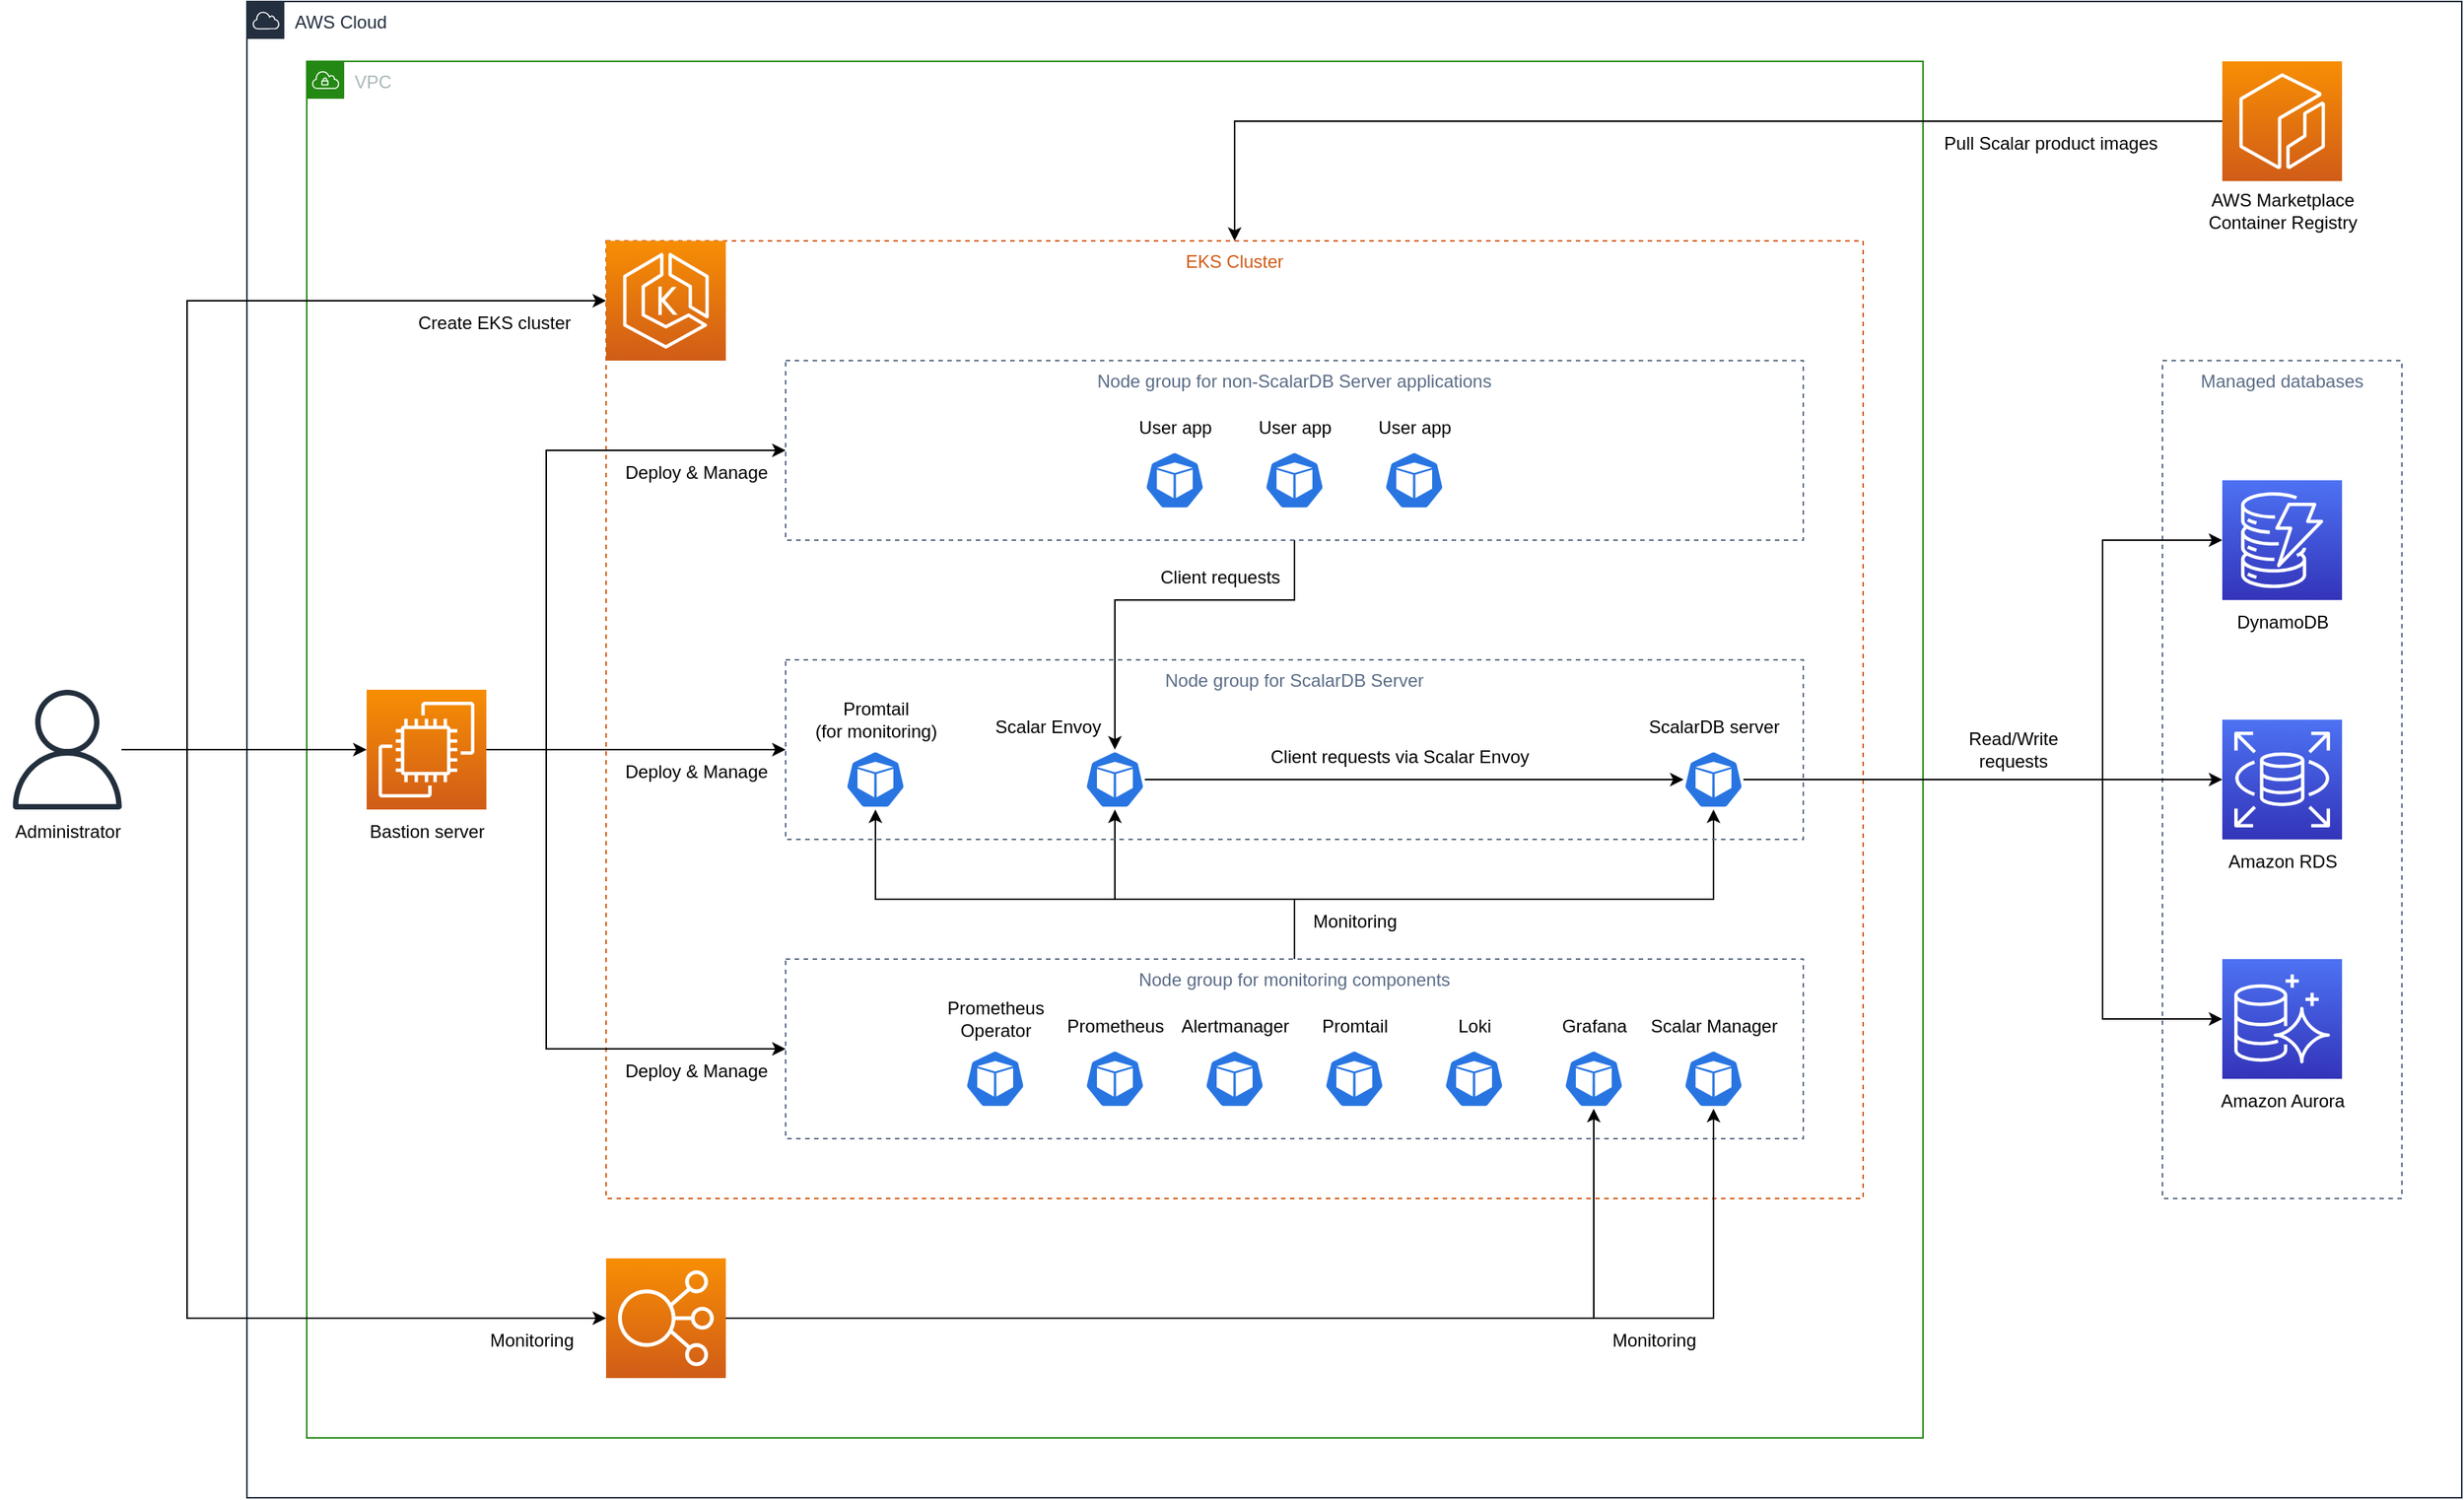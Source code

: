 <mxfile version="21.5.0" type="google">
  <diagram id="od8Rnb8N7IRgNO0WA-l_" name="ページ1">
    <mxGraphModel grid="1" page="1" gridSize="10" guides="1" tooltips="1" connect="1" arrows="1" fold="1" pageScale="1" pageWidth="827" pageHeight="1169" math="0" shadow="0">
      <root>
        <mxCell id="0" />
        <mxCell id="1" parent="0" />
        <mxCell id="XumjTPw2hBYQ-sRrh7FU-17" value="EKS Cluster" style="fillColor=none;strokeColor=#D05C17;dashed=1;verticalAlign=top;fontStyle=0;fontColor=#D05C17;" vertex="1" parent="1">
          <mxGeometry x="-440" y="240" width="840" height="640" as="geometry" />
        </mxCell>
        <mxCell id="tqQFtVf9cBMd6XpxgD0x-8" style="edgeStyle=orthogonalEdgeStyle;rounded=0;orthogonalLoop=1;jettySize=auto;html=1;entryX=0.5;entryY=0;entryDx=0;entryDy=0;entryPerimeter=0;" edge="1" parent="1" source="tqQFtVf9cBMd6XpxgD0x-2" target="wCM3qjM0v2rsUfWR87Rg-16">
          <mxGeometry relative="1" as="geometry">
            <Array as="points">
              <mxPoint x="20" y="480" />
              <mxPoint x="-100" y="480" />
            </Array>
            <mxPoint x="-100" y="587.159" as="targetPoint" />
          </mxGeometry>
        </mxCell>
        <mxCell id="tqQFtVf9cBMd6XpxgD0x-2" value="Node group for non-ScalarDB Server applications" style="fillColor=none;strokeColor=#5A6C86;dashed=1;verticalAlign=top;fontStyle=0;fontColor=#5A6C86;fontFamily=Helvetica;fontSize=12;" vertex="1" parent="1">
          <mxGeometry x="-320" y="320" width="680" height="120" as="geometry" />
        </mxCell>
        <mxCell id="XumjTPw2hBYQ-sRrh7FU-14" value="AWS Cloud" style="points=[[0,0],[0.25,0],[0.5,0],[0.75,0],[1,0],[1,0.25],[1,0.5],[1,0.75],[1,1],[0.75,1],[0.5,1],[0.25,1],[0,1],[0,0.75],[0,0.5],[0,0.25]];outlineConnect=0;gradientColor=none;html=1;whiteSpace=wrap;fontSize=12;fontStyle=0;container=0;pointerEvents=0;collapsible=0;recursiveResize=0;shape=mxgraph.aws4.group;grIcon=mxgraph.aws4.group_aws_cloud;strokeColor=#232F3E;fillColor=none;verticalAlign=top;align=left;spacingLeft=30;fontColor=#232F3E;dashed=0;movable=1;resizable=1;rotatable=1;deletable=1;editable=1;locked=0;connectable=1;" vertex="1" parent="1">
          <mxGeometry x="-680" y="80" width="1480" height="1000" as="geometry" />
        </mxCell>
        <mxCell id="XumjTPw2hBYQ-sRrh7FU-15" value="VPC" style="points=[[0,0],[0.25,0],[0.5,0],[0.75,0],[1,0],[1,0.25],[1,0.5],[1,0.75],[1,1],[0.75,1],[0.5,1],[0.25,1],[0,1],[0,0.75],[0,0.5],[0,0.25]];outlineConnect=0;gradientColor=none;html=1;whiteSpace=wrap;fontSize=12;fontStyle=0;container=0;pointerEvents=0;collapsible=0;recursiveResize=0;shape=mxgraph.aws4.group;grIcon=mxgraph.aws4.group_vpc;strokeColor=#248814;fillColor=none;verticalAlign=top;align=left;spacingLeft=30;fontColor=#AAB7B8;dashed=0;" vertex="1" parent="1">
          <mxGeometry x="-640" y="120" width="1080" height="920" as="geometry" />
        </mxCell>
        <mxCell id="XumjTPw2hBYQ-sRrh7FU-35" style="edgeStyle=orthogonalEdgeStyle;rounded=0;orthogonalLoop=1;jettySize=auto;html=1;entryX=0;entryY=0.5;entryDx=0;entryDy=0;entryPerimeter=0;fontFamily=Helvetica;fontSize=12;fontColor=#D05C17;" edge="1" parent="1" source="XumjTPw2hBYQ-sRrh7FU-34" target="XumjTPw2hBYQ-sRrh7FU-30">
          <mxGeometry relative="1" as="geometry" />
        </mxCell>
        <mxCell id="eG7ZQN_vo8qLT-gt9y6S-61" style="edgeStyle=orthogonalEdgeStyle;rounded=0;orthogonalLoop=1;jettySize=auto;html=1;entryX=0;entryY=0.5;entryDx=0;entryDy=0;entryPerimeter=0;" edge="1" parent="1" source="XumjTPw2hBYQ-sRrh7FU-34" target="XumjTPw2hBYQ-sRrh7FU-16">
          <mxGeometry relative="1" as="geometry">
            <Array as="points">
              <mxPoint x="-720" y="580" />
              <mxPoint x="-720" y="280" />
            </Array>
          </mxGeometry>
        </mxCell>
        <mxCell id="XumjTPw2hBYQ-sRrh7FU-36" value="Managed databases" style="fillColor=none;strokeColor=#5A6C86;dashed=1;verticalAlign=top;fontStyle=0;fontColor=#5A6C86;fontFamily=Helvetica;fontSize=12;" vertex="1" parent="1">
          <mxGeometry x="600" y="320" width="160" height="560" as="geometry" />
        </mxCell>
        <mxCell id="XumjTPw2hBYQ-sRrh7FU-37" value="" style="sketch=0;points=[[0,0,0],[0.25,0,0],[0.5,0,0],[0.75,0,0],[1,0,0],[0,1,0],[0.25,1,0],[0.5,1,0],[0.75,1,0],[1,1,0],[0,0.25,0],[0,0.5,0],[0,0.75,0],[1,0.25,0],[1,0.5,0],[1,0.75,0]];outlineConnect=0;fontColor=#232F3E;gradientColor=#4D72F3;gradientDirection=north;fillColor=#3334B9;strokeColor=#ffffff;dashed=0;verticalLabelPosition=bottom;verticalAlign=top;align=center;html=1;fontSize=12;fontStyle=0;aspect=fixed;shape=mxgraph.aws4.resourceIcon;resIcon=mxgraph.aws4.dynamodb;fontFamily=Helvetica;" vertex="1" parent="1">
          <mxGeometry x="640" y="400" width="80" height="80" as="geometry" />
        </mxCell>
        <mxCell id="XumjTPw2hBYQ-sRrh7FU-38" value="" style="sketch=0;points=[[0,0,0],[0.25,0,0],[0.5,0,0],[0.75,0,0],[1,0,0],[0,1,0],[0.25,1,0],[0.5,1,0],[0.75,1,0],[1,1,0],[0,0.25,0],[0,0.5,0],[0,0.75,0],[1,0.25,0],[1,0.5,0],[1,0.75,0]];outlineConnect=0;fontColor=#232F3E;gradientColor=#4D72F3;gradientDirection=north;fillColor=#3334B9;strokeColor=#ffffff;dashed=0;verticalLabelPosition=bottom;verticalAlign=top;align=center;html=1;fontSize=12;fontStyle=0;aspect=fixed;shape=mxgraph.aws4.resourceIcon;resIcon=mxgraph.aws4.rds;fontFamily=Helvetica;" vertex="1" parent="1">
          <mxGeometry x="640" y="560" width="80" height="80" as="geometry" />
        </mxCell>
        <mxCell id="XumjTPw2hBYQ-sRrh7FU-39" value="" style="sketch=0;points=[[0,0,0],[0.25,0,0],[0.5,0,0],[0.75,0,0],[1,0,0],[0,1,0],[0.25,1,0],[0.5,1,0],[0.75,1,0],[1,1,0],[0,0.25,0],[0,0.5,0],[0,0.75,0],[1,0.25,0],[1,0.5,0],[1,0.75,0]];outlineConnect=0;fontColor=#232F3E;gradientColor=#4D72F3;gradientDirection=north;fillColor=#3334B9;strokeColor=#ffffff;dashed=0;verticalLabelPosition=bottom;verticalAlign=top;align=center;html=1;fontSize=12;fontStyle=0;aspect=fixed;shape=mxgraph.aws4.resourceIcon;resIcon=mxgraph.aws4.aurora;fontFamily=Helvetica;" vertex="1" parent="1">
          <mxGeometry x="640" y="720" width="80" height="80" as="geometry" />
        </mxCell>
        <mxCell id="eG7ZQN_vo8qLT-gt9y6S-23" style="edgeStyle=orthogonalEdgeStyle;rounded=0;orthogonalLoop=1;jettySize=auto;html=1;entryX=0;entryY=0.5;entryDx=0;entryDy=0;entryPerimeter=0;" edge="1" parent="1" source="wCM3qjM0v2rsUfWR87Rg-18" target="XumjTPw2hBYQ-sRrh7FU-37">
          <mxGeometry relative="1" as="geometry">
            <Array as="points">
              <mxPoint x="560" y="600" />
              <mxPoint x="560" y="440" />
            </Array>
            <mxPoint x="320" y="600.056" as="sourcePoint" />
          </mxGeometry>
        </mxCell>
        <mxCell id="eG7ZQN_vo8qLT-gt9y6S-40" style="edgeStyle=orthogonalEdgeStyle;rounded=0;orthogonalLoop=1;jettySize=auto;html=1;" edge="1" parent="1" source="wCM3qjM0v2rsUfWR87Rg-18" target="XumjTPw2hBYQ-sRrh7FU-39">
          <mxGeometry relative="1" as="geometry">
            <Array as="points">
              <mxPoint x="560" y="600" />
              <mxPoint x="560" y="760" />
            </Array>
            <mxPoint x="320" y="600.056" as="sourcePoint" />
          </mxGeometry>
        </mxCell>
        <mxCell id="eG7ZQN_vo8qLT-gt9y6S-41" style="edgeStyle=orthogonalEdgeStyle;rounded=0;orthogonalLoop=1;jettySize=auto;html=1;" edge="1" parent="1" source="wCM3qjM0v2rsUfWR87Rg-18" target="XumjTPw2hBYQ-sRrh7FU-38">
          <mxGeometry relative="1" as="geometry">
            <Array as="points" />
            <mxPoint x="320" y="600.056" as="sourcePoint" />
          </mxGeometry>
        </mxCell>
        <mxCell id="XumjTPw2hBYQ-sRrh7FU-16" value="" style="sketch=0;points=[[0,0,0],[0.25,0,0],[0.5,0,0],[0.75,0,0],[1,0,0],[0,1,0],[0.25,1,0],[0.5,1,0],[0.75,1,0],[1,1,0],[0,0.25,0],[0,0.5,0],[0,0.75,0],[1,0.25,0],[1,0.5,0],[1,0.75,0]];outlineConnect=0;fontColor=#232F3E;gradientColor=#F78E04;gradientDirection=north;fillColor=#D05C17;strokeColor=#ffffff;dashed=0;verticalLabelPosition=bottom;verticalAlign=top;align=center;html=1;fontSize=12;fontStyle=0;aspect=fixed;shape=mxgraph.aws4.resourceIcon;resIcon=mxgraph.aws4.eks;" vertex="1" parent="1">
          <mxGeometry x="-440" y="240" width="80" height="80" as="geometry" />
        </mxCell>
        <mxCell id="eG7ZQN_vo8qLT-gt9y6S-33" style="edgeStyle=orthogonalEdgeStyle;rounded=0;orthogonalLoop=1;jettySize=auto;html=1;entryX=0.5;entryY=1;entryDx=0;entryDy=0;entryPerimeter=0;" edge="1" parent="1" source="XumjTPw2hBYQ-sRrh7FU-18" target="wCM3qjM0v2rsUfWR87Rg-16">
          <mxGeometry relative="1" as="geometry">
            <Array as="points">
              <mxPoint x="20" y="680" />
              <mxPoint x="-100" y="680" />
            </Array>
            <mxPoint x="-100" y="612.841" as="targetPoint" />
          </mxGeometry>
        </mxCell>
        <mxCell id="eG7ZQN_vo8qLT-gt9y6S-34" style="edgeStyle=orthogonalEdgeStyle;rounded=0;orthogonalLoop=1;jettySize=auto;html=1;entryX=0.5;entryY=1;entryDx=0;entryDy=0;entryPerimeter=0;" edge="1" parent="1" source="XumjTPw2hBYQ-sRrh7FU-18" target="wCM3qjM0v2rsUfWR87Rg-18">
          <mxGeometry relative="1" as="geometry">
            <Array as="points">
              <mxPoint x="20" y="680" />
              <mxPoint x="300" y="680" />
            </Array>
            <mxPoint x="300" y="612.841" as="targetPoint" />
          </mxGeometry>
        </mxCell>
        <mxCell id="eG7ZQN_vo8qLT-gt9y6S-68" style="edgeStyle=orthogonalEdgeStyle;rounded=0;orthogonalLoop=1;jettySize=auto;html=1;entryX=0.5;entryY=1;entryDx=0;entryDy=0;entryPerimeter=0;" edge="1" parent="1" source="XumjTPw2hBYQ-sRrh7FU-18" target="wCM3qjM0v2rsUfWR87Rg-14">
          <mxGeometry relative="1" as="geometry">
            <Array as="points">
              <mxPoint x="20" y="680" />
              <mxPoint x="-260" y="680" />
            </Array>
            <mxPoint x="-260" y="612.841" as="targetPoint" />
          </mxGeometry>
        </mxCell>
        <mxCell id="XumjTPw2hBYQ-sRrh7FU-18" value="Node group for monitoring components" style="fillColor=none;strokeColor=#5A6C86;dashed=1;verticalAlign=top;fontStyle=0;fontColor=#5A6C86;fontFamily=Helvetica;fontSize=12;" vertex="1" parent="1">
          <mxGeometry x="-320" y="720" width="680" height="120" as="geometry" />
        </mxCell>
        <mxCell id="XumjTPw2hBYQ-sRrh7FU-22" value="Node group for ScalarDB Server" style="fillColor=none;strokeColor=#5A6C86;dashed=1;verticalAlign=top;fontStyle=0;fontColor=#5A6C86;fontFamily=Helvetica;fontSize=12;" vertex="1" parent="1">
          <mxGeometry x="-320" y="520" width="680" height="120" as="geometry" />
        </mxCell>
        <mxCell id="XumjTPw2hBYQ-sRrh7FU-32" value="" style="edgeStyle=orthogonalEdgeStyle;rounded=0;orthogonalLoop=1;jettySize=auto;html=1;fontFamily=Helvetica;fontSize=12;fontColor=#D05C17;exitX=1;exitY=0.5;exitDx=0;exitDy=0;exitPerimeter=0;entryX=0;entryY=0.5;entryDx=0;entryDy=0;" edge="1" parent="1" source="XumjTPw2hBYQ-sRrh7FU-30" target="XumjTPw2hBYQ-sRrh7FU-18">
          <mxGeometry relative="1" as="geometry">
            <Array as="points">
              <mxPoint x="-480" y="580" />
              <mxPoint x="-480" y="780" />
            </Array>
          </mxGeometry>
        </mxCell>
        <mxCell id="XumjTPw2hBYQ-sRrh7FU-33" value="" style="edgeStyle=orthogonalEdgeStyle;rounded=0;orthogonalLoop=1;jettySize=auto;html=1;fontFamily=Helvetica;fontSize=12;fontColor=#D05C17;entryX=0;entryY=0.5;entryDx=0;entryDy=0;exitX=1;exitY=0.5;exitDx=0;exitDy=0;exitPerimeter=0;" edge="1" parent="1" source="XumjTPw2hBYQ-sRrh7FU-30" target="XumjTPw2hBYQ-sRrh7FU-22">
          <mxGeometry relative="1" as="geometry">
            <mxPoint x="-520" y="400" as="sourcePoint" />
            <Array as="points">
              <mxPoint x="-510" y="580" />
              <mxPoint x="-510" y="580" />
            </Array>
          </mxGeometry>
        </mxCell>
        <mxCell id="tqQFtVf9cBMd6XpxgD0x-12" style="edgeStyle=orthogonalEdgeStyle;rounded=0;orthogonalLoop=1;jettySize=auto;html=1;" edge="1" parent="1" source="XumjTPw2hBYQ-sRrh7FU-30" target="tqQFtVf9cBMd6XpxgD0x-2">
          <mxGeometry relative="1" as="geometry">
            <Array as="points">
              <mxPoint x="-480" y="580" />
              <mxPoint x="-480" y="380" />
            </Array>
          </mxGeometry>
        </mxCell>
        <mxCell id="XumjTPw2hBYQ-sRrh7FU-30" value="" style="sketch=0;points=[[0,0,0],[0.25,0,0],[0.5,0,0],[0.75,0,0],[1,0,0],[0,1,0],[0.25,1,0],[0.5,1,0],[0.75,1,0],[1,1,0],[0,0.25,0],[0,0.5,0],[0,0.75,0],[1,0.25,0],[1,0.5,0],[1,0.75,0]];outlineConnect=0;fontColor=#232F3E;gradientColor=#F78E04;gradientDirection=north;fillColor=#D05C17;strokeColor=#ffffff;dashed=0;verticalLabelPosition=bottom;verticalAlign=top;align=center;html=1;fontSize=12;fontStyle=0;aspect=fixed;shape=mxgraph.aws4.resourceIcon;resIcon=mxgraph.aws4.ec2;fontFamily=Helvetica;" vertex="1" parent="1">
          <mxGeometry x="-600" y="540" width="80" height="80" as="geometry" />
        </mxCell>
        <mxCell id="eG7ZQN_vo8qLT-gt9y6S-24" style="edgeStyle=orthogonalEdgeStyle;rounded=0;orthogonalLoop=1;jettySize=auto;html=1;" edge="1" parent="1" source="wCM3qjM0v2rsUfWR87Rg-16" target="wCM3qjM0v2rsUfWR87Rg-18">
          <mxGeometry relative="1" as="geometry">
            <mxPoint x="-80" y="600.0" as="sourcePoint" />
            <mxPoint x="280" y="600.056" as="targetPoint" />
          </mxGeometry>
        </mxCell>
        <mxCell id="eG7ZQN_vo8qLT-gt9y6S-35" value="Monitoring" style="text;html=1;align=center;verticalAlign=middle;resizable=0;points=[];autosize=1;strokeColor=none;fillColor=none;" vertex="1" parent="1">
          <mxGeometry x="20" y="680" width="80" height="30" as="geometry" />
        </mxCell>
        <mxCell id="eG7ZQN_vo8qLT-gt9y6S-36" value="Bastion server" style="text;html=1;align=center;verticalAlign=middle;resizable=0;points=[];autosize=1;strokeColor=none;fillColor=none;" vertex="1" parent="1">
          <mxGeometry x="-610" y="620.0" width="100" height="30" as="geometry" />
        </mxCell>
        <mxCell id="eG7ZQN_vo8qLT-gt9y6S-38" value="Deploy &amp;amp; Manage" style="text;html=1;align=center;verticalAlign=middle;resizable=0;points=[];autosize=1;strokeColor=none;fillColor=none;" vertex="1" parent="1">
          <mxGeometry x="-440" y="580" width="120" height="30" as="geometry" />
        </mxCell>
        <mxCell id="eG7ZQN_vo8qLT-gt9y6S-45" style="edgeStyle=orthogonalEdgeStyle;rounded=0;orthogonalLoop=1;jettySize=auto;html=1;entryX=0.5;entryY=1;entryDx=0;entryDy=0;entryPerimeter=0;" edge="1" parent="1" source="eG7ZQN_vo8qLT-gt9y6S-44" target="wCM3qjM0v2rsUfWR87Rg-33">
          <mxGeometry relative="1" as="geometry">
            <mxPoint x="300.029" y="812.841" as="targetPoint" />
          </mxGeometry>
        </mxCell>
        <mxCell id="eG7ZQN_vo8qLT-gt9y6S-50" style="edgeStyle=orthogonalEdgeStyle;rounded=0;orthogonalLoop=1;jettySize=auto;html=1;entryX=0.5;entryY=1;entryDx=0;entryDy=0;entryPerimeter=0;" edge="1" parent="1" source="eG7ZQN_vo8qLT-gt9y6S-44" target="wCM3qjM0v2rsUfWR87Rg-32">
          <mxGeometry relative="1" as="geometry">
            <mxPoint x="220.029" y="812.841" as="targetPoint" />
          </mxGeometry>
        </mxCell>
        <mxCell id="eG7ZQN_vo8qLT-gt9y6S-44" value="" style="sketch=0;points=[[0,0,0],[0.25,0,0],[0.5,0,0],[0.75,0,0],[1,0,0],[0,1,0],[0.25,1,0],[0.5,1,0],[0.75,1,0],[1,1,0],[0,0.25,0],[0,0.5,0],[0,0.75,0],[1,0.25,0],[1,0.5,0],[1,0.75,0]];outlineConnect=0;fontColor=#232F3E;gradientColor=#F78E04;gradientDirection=north;fillColor=#D05C17;strokeColor=#ffffff;dashed=0;verticalLabelPosition=bottom;verticalAlign=top;align=center;html=1;fontSize=12;fontStyle=0;aspect=fixed;shape=mxgraph.aws4.resourceIcon;resIcon=mxgraph.aws4.elastic_load_balancing;" vertex="1" parent="1">
          <mxGeometry x="-440" y="920" width="80" height="80" as="geometry" />
        </mxCell>
        <mxCell id="eG7ZQN_vo8qLT-gt9y6S-49" value="Monitoring" style="text;html=1;align=center;verticalAlign=middle;resizable=0;points=[];autosize=1;strokeColor=none;fillColor=none;" vertex="1" parent="1">
          <mxGeometry x="-530" y="960" width="80" height="30" as="geometry" />
        </mxCell>
        <mxCell id="tqQFtVf9cBMd6XpxgD0x-11" style="edgeStyle=orthogonalEdgeStyle;rounded=0;orthogonalLoop=1;jettySize=auto;html=1;entryX=0;entryY=0.5;entryDx=0;entryDy=0;entryPerimeter=0;" edge="1" parent="1" source="XumjTPw2hBYQ-sRrh7FU-34" target="eG7ZQN_vo8qLT-gt9y6S-44">
          <mxGeometry relative="1" as="geometry">
            <Array as="points">
              <mxPoint x="-720" y="580" />
              <mxPoint x="-720" y="960" />
            </Array>
          </mxGeometry>
        </mxCell>
        <mxCell id="eG7ZQN_vo8qLT-gt9y6S-51" value="Administrator" style="text;html=1;align=center;verticalAlign=middle;resizable=0;points=[];autosize=1;strokeColor=none;fillColor=none;" vertex="1" parent="1">
          <mxGeometry x="-845" y="620" width="90" height="30" as="geometry" />
        </mxCell>
        <mxCell id="tqQFtVf9cBMd6XpxgD0x-10" style="edgeStyle=orthogonalEdgeStyle;rounded=0;orthogonalLoop=1;jettySize=auto;html=1;" edge="1" parent="1" source="eG7ZQN_vo8qLT-gt9y6S-53" target="XumjTPw2hBYQ-sRrh7FU-17">
          <mxGeometry relative="1" as="geometry" />
        </mxCell>
        <mxCell id="eG7ZQN_vo8qLT-gt9y6S-53" value="" style="sketch=0;points=[[0,0,0],[0.25,0,0],[0.5,0,0],[0.75,0,0],[1,0,0],[0,1,0],[0.25,1,0],[0.5,1,0],[0.75,1,0],[1,1,0],[0,0.25,0],[0,0.5,0],[0,0.75,0],[1,0.25,0],[1,0.5,0],[1,0.75,0]];outlineConnect=0;fontColor=#232F3E;gradientColor=#F78E04;gradientDirection=north;fillColor=#D05C17;strokeColor=#ffffff;dashed=0;verticalLabelPosition=bottom;verticalAlign=top;align=center;html=1;fontSize=12;fontStyle=0;aspect=fixed;shape=mxgraph.aws4.resourceIcon;resIcon=mxgraph.aws4.ecr;" vertex="1" parent="1">
          <mxGeometry x="640" y="120" width="80" height="80" as="geometry" />
        </mxCell>
        <mxCell id="eG7ZQN_vo8qLT-gt9y6S-55" value="AWS Marketplace&lt;br&gt;Container Registry" style="text;html=1;align=center;verticalAlign=middle;resizable=0;points=[];autosize=1;strokeColor=none;fillColor=none;" vertex="1" parent="1">
          <mxGeometry x="620" y="200" width="120" height="40" as="geometry" />
        </mxCell>
        <mxCell id="eG7ZQN_vo8qLT-gt9y6S-57" value="Pull Scalar product images" style="text;html=1;align=center;verticalAlign=middle;resizable=0;points=[];autosize=1;strokeColor=none;fillColor=none;" vertex="1" parent="1">
          <mxGeometry x="440" y="160" width="170" height="30" as="geometry" />
        </mxCell>
        <mxCell id="eG7ZQN_vo8qLT-gt9y6S-59" value="Create EKS cluster" style="text;html=1;align=center;verticalAlign=middle;resizable=0;points=[];autosize=1;strokeColor=none;fillColor=none;" vertex="1" parent="1">
          <mxGeometry x="-580" y="280" width="130" height="30" as="geometry" />
        </mxCell>
        <mxCell id="eG7ZQN_vo8qLT-gt9y6S-69" value="DynamoDB" style="text;html=1;align=center;verticalAlign=middle;resizable=0;points=[];autosize=1;strokeColor=none;fillColor=none;" vertex="1" parent="1">
          <mxGeometry x="640" y="480" width="80" height="30" as="geometry" />
        </mxCell>
        <mxCell id="eG7ZQN_vo8qLT-gt9y6S-70" value="Amazon RDS" style="text;html=1;align=center;verticalAlign=middle;resizable=0;points=[];autosize=1;strokeColor=none;fillColor=none;" vertex="1" parent="1">
          <mxGeometry x="630" y="640" width="100" height="30" as="geometry" />
        </mxCell>
        <mxCell id="eG7ZQN_vo8qLT-gt9y6S-71" value="Amazon Aurora" style="text;html=1;align=center;verticalAlign=middle;resizable=0;points=[];autosize=1;strokeColor=none;fillColor=none;" vertex="1" parent="1">
          <mxGeometry x="625" y="800" width="110" height="30" as="geometry" />
        </mxCell>
        <mxCell id="eG7ZQN_vo8qLT-gt9y6S-73" value="Client requests via Scalar Envoy" style="text;html=1;align=center;verticalAlign=middle;resizable=0;points=[];autosize=1;strokeColor=none;fillColor=none;" vertex="1" parent="1">
          <mxGeometry x="-10" y="570" width="200" height="30" as="geometry" />
        </mxCell>
        <mxCell id="eG7ZQN_vo8qLT-gt9y6S-74" value="Read/Write&lt;br&gt;requests" style="text;html=1;align=center;verticalAlign=middle;resizable=0;points=[];autosize=1;strokeColor=none;fillColor=none;" vertex="1" parent="1">
          <mxGeometry x="460" y="560.0" width="80" height="40" as="geometry" />
        </mxCell>
        <mxCell id="tqQFtVf9cBMd6XpxgD0x-9" value="Client requests" style="text;html=1;align=center;verticalAlign=middle;resizable=0;points=[];autosize=1;strokeColor=none;fillColor=none;" vertex="1" parent="1">
          <mxGeometry x="-80" y="450" width="100" height="30" as="geometry" />
        </mxCell>
        <mxCell id="tqQFtVf9cBMd6XpxgD0x-13" value="Deploy &amp;amp; Manage" style="text;html=1;align=center;verticalAlign=middle;resizable=0;points=[];autosize=1;strokeColor=none;fillColor=none;" vertex="1" parent="1">
          <mxGeometry x="-440" y="780" width="120" height="30" as="geometry" />
        </mxCell>
        <mxCell id="tqQFtVf9cBMd6XpxgD0x-14" value="Deploy &amp;amp; Manage" style="text;html=1;align=center;verticalAlign=middle;resizable=0;points=[];autosize=1;strokeColor=none;fillColor=none;" vertex="1" parent="1">
          <mxGeometry x="-440" y="380" width="120" height="30" as="geometry" />
        </mxCell>
        <mxCell id="XumjTPw2hBYQ-sRrh7FU-34" value="" style="sketch=0;outlineConnect=0;fontColor=#232F3E;gradientColor=none;fillColor=#232F3D;strokeColor=none;dashed=0;verticalLabelPosition=bottom;verticalAlign=top;align=center;html=1;fontSize=12;fontStyle=0;aspect=fixed;pointerEvents=1;shape=mxgraph.aws4.user;fontFamily=Helvetica;" vertex="1" parent="1">
          <mxGeometry x="-840" y="540" width="80" height="80" as="geometry" />
        </mxCell>
        <mxCell id="tqQFtVf9cBMd6XpxgD0x-21" value="Monitoring" style="text;html=1;align=center;verticalAlign=middle;resizable=0;points=[];autosize=1;strokeColor=none;fillColor=none;" vertex="1" parent="1">
          <mxGeometry x="220" y="960" width="80" height="30" as="geometry" />
        </mxCell>
        <mxCell id="wCM3qjM0v2rsUfWR87Rg-7" value="User app" style="text;html=1;align=center;verticalAlign=middle;resizable=0;points=[];autosize=1;strokeColor=none;fillColor=none;" vertex="1" parent="1">
          <mxGeometry x="65" y="350" width="70" height="30" as="geometry" />
        </mxCell>
        <mxCell id="wCM3qjM0v2rsUfWR87Rg-8" value="User app" style="text;html=1;align=center;verticalAlign=middle;resizable=0;points=[];autosize=1;strokeColor=none;fillColor=none;" vertex="1" parent="1">
          <mxGeometry x="-15" y="350" width="70" height="30" as="geometry" />
        </mxCell>
        <mxCell id="wCM3qjM0v2rsUfWR87Rg-9" value="User app" style="text;html=1;align=center;verticalAlign=middle;resizable=0;points=[];autosize=1;strokeColor=none;fillColor=none;" vertex="1" parent="1">
          <mxGeometry x="-95" y="350" width="70" height="30" as="geometry" />
        </mxCell>
        <mxCell id="wCM3qjM0v2rsUfWR87Rg-10" value="" style="sketch=0;html=1;dashed=0;whitespace=wrap;fillColor=#2875E2;strokeColor=#ffffff;points=[[0.005,0.63,0],[0.1,0.2,0],[0.9,0.2,0],[0.5,0,0],[0.995,0.63,0],[0.72,0.99,0],[0.5,1,0],[0.28,0.99,0]];verticalLabelPosition=bottom;align=center;verticalAlign=top;shape=mxgraph.kubernetes.icon;prIcon=pod" vertex="1" parent="1">
          <mxGeometry x="-80" y="380" width="40" height="40" as="geometry" />
        </mxCell>
        <mxCell id="wCM3qjM0v2rsUfWR87Rg-11" value="" style="sketch=0;html=1;dashed=0;whitespace=wrap;fillColor=#2875E2;strokeColor=#ffffff;points=[[0.005,0.63,0],[0.1,0.2,0],[0.9,0.2,0],[0.5,0,0],[0.995,0.63,0],[0.72,0.99,0],[0.5,1,0],[0.28,0.99,0]];verticalLabelPosition=bottom;align=center;verticalAlign=top;shape=mxgraph.kubernetes.icon;prIcon=pod" vertex="1" parent="1">
          <mxGeometry y="380" width="40" height="40" as="geometry" />
        </mxCell>
        <mxCell id="wCM3qjM0v2rsUfWR87Rg-12" value="" style="sketch=0;html=1;dashed=0;whitespace=wrap;fillColor=#2875E2;strokeColor=#ffffff;points=[[0.005,0.63,0],[0.1,0.2,0],[0.9,0.2,0],[0.5,0,0],[0.995,0.63,0],[0.72,0.99,0],[0.5,1,0],[0.28,0.99,0]];verticalLabelPosition=bottom;align=center;verticalAlign=top;shape=mxgraph.kubernetes.icon;prIcon=pod" vertex="1" parent="1">
          <mxGeometry x="80" y="380" width="40" height="40" as="geometry" />
        </mxCell>
        <mxCell id="wCM3qjM0v2rsUfWR87Rg-13" value="Promtail&lt;br&gt;(for monitoring)" style="text;html=1;align=center;verticalAlign=middle;resizable=0;points=[];autosize=1;strokeColor=none;fillColor=none;" vertex="1" parent="1">
          <mxGeometry x="-310" y="540" width="100" height="40" as="geometry" />
        </mxCell>
        <mxCell id="wCM3qjM0v2rsUfWR87Rg-14" value="" style="sketch=0;html=1;dashed=0;whitespace=wrap;fillColor=#2875E2;strokeColor=#ffffff;points=[[0.005,0.63,0],[0.1,0.2,0],[0.9,0.2,0],[0.5,0,0],[0.995,0.63,0],[0.72,0.99,0],[0.5,1,0],[0.28,0.99,0]];verticalLabelPosition=bottom;align=center;verticalAlign=top;shape=mxgraph.kubernetes.icon;prIcon=pod" vertex="1" parent="1">
          <mxGeometry x="-280" y="580" width="40" height="40" as="geometry" />
        </mxCell>
        <mxCell id="wCM3qjM0v2rsUfWR87Rg-15" value="Scalar Envoy" style="text;html=1;align=center;verticalAlign=middle;resizable=0;points=[];autosize=1;strokeColor=none;fillColor=none;" vertex="1" parent="1">
          <mxGeometry x="-190" y="550" width="90" height="30" as="geometry" />
        </mxCell>
        <mxCell id="wCM3qjM0v2rsUfWR87Rg-16" value="" style="sketch=0;html=1;dashed=0;whitespace=wrap;fillColor=#2875E2;strokeColor=#ffffff;points=[[0.005,0.63,0],[0.1,0.2,0],[0.9,0.2,0],[0.5,0,0],[0.995,0.63,0],[0.72,0.99,0],[0.5,1,0],[0.28,0.99,0]];verticalLabelPosition=bottom;align=center;verticalAlign=top;shape=mxgraph.kubernetes.icon;prIcon=pod" vertex="1" parent="1">
          <mxGeometry x="-120" y="580" width="40" height="40" as="geometry" />
        </mxCell>
        <mxCell id="wCM3qjM0v2rsUfWR87Rg-17" value="ScalarDB server" style="text;html=1;align=center;verticalAlign=middle;resizable=0;points=[];autosize=1;strokeColor=none;fillColor=none;" vertex="1" parent="1">
          <mxGeometry x="245" y="550" width="110" height="30" as="geometry" />
        </mxCell>
        <mxCell id="wCM3qjM0v2rsUfWR87Rg-18" value="" style="sketch=0;html=1;dashed=0;whitespace=wrap;fillColor=#2875E2;strokeColor=#ffffff;points=[[0.005,0.63,0],[0.1,0.2,0],[0.9,0.2,0],[0.5,0,0],[0.995,0.63,0],[0.72,0.99,0],[0.5,1,0],[0.28,0.99,0]];verticalLabelPosition=bottom;align=center;verticalAlign=top;shape=mxgraph.kubernetes.icon;prIcon=pod" vertex="1" parent="1">
          <mxGeometry x="280" y="580" width="40" height="40" as="geometry" />
        </mxCell>
        <mxCell id="wCM3qjM0v2rsUfWR87Rg-20" value="Prometheus&lt;br&gt;Operator" style="text;html=1;align=center;verticalAlign=middle;resizable=0;points=[];autosize=1;strokeColor=none;fillColor=none;" vertex="1" parent="1">
          <mxGeometry x="-225" y="740" width="90" height="40" as="geometry" />
        </mxCell>
        <mxCell id="wCM3qjM0v2rsUfWR87Rg-21" value="Prometheus" style="text;html=1;align=center;verticalAlign=middle;resizable=0;points=[];autosize=1;strokeColor=none;fillColor=none;" vertex="1" parent="1">
          <mxGeometry x="-145" y="750" width="90" height="30" as="geometry" />
        </mxCell>
        <mxCell id="wCM3qjM0v2rsUfWR87Rg-22" value="Grafana" style="text;html=1;align=center;verticalAlign=middle;resizable=0;points=[];autosize=1;strokeColor=none;fillColor=none;" vertex="1" parent="1">
          <mxGeometry x="185" y="750" width="70" height="30" as="geometry" />
        </mxCell>
        <mxCell id="wCM3qjM0v2rsUfWR87Rg-23" value="Scalar Manager" style="text;html=1;align=center;verticalAlign=middle;resizable=0;points=[];autosize=1;strokeColor=none;fillColor=none;" vertex="1" parent="1">
          <mxGeometry x="245" y="750" width="110" height="30" as="geometry" />
        </mxCell>
        <mxCell id="wCM3qjM0v2rsUfWR87Rg-24" value="Alertmanager" style="text;html=1;align=center;verticalAlign=middle;resizable=0;points=[];autosize=1;strokeColor=none;fillColor=none;" vertex="1" parent="1">
          <mxGeometry x="-70" y="750" width="100" height="30" as="geometry" />
        </mxCell>
        <mxCell id="wCM3qjM0v2rsUfWR87Rg-25" value="Loki" style="text;html=1;align=center;verticalAlign=middle;resizable=0;points=[];autosize=1;strokeColor=none;fillColor=none;" vertex="1" parent="1">
          <mxGeometry x="115" y="750" width="50" height="30" as="geometry" />
        </mxCell>
        <mxCell id="wCM3qjM0v2rsUfWR87Rg-26" value="Promtail" style="text;html=1;align=center;verticalAlign=middle;resizable=0;points=[];autosize=1;strokeColor=none;fillColor=none;" vertex="1" parent="1">
          <mxGeometry x="25" y="750" width="70" height="30" as="geometry" />
        </mxCell>
        <mxCell id="wCM3qjM0v2rsUfWR87Rg-27" value="" style="sketch=0;html=1;dashed=0;whitespace=wrap;fillColor=#2875E2;strokeColor=#ffffff;points=[[0.005,0.63,0],[0.1,0.2,0],[0.9,0.2,0],[0.5,0,0],[0.995,0.63,0],[0.72,0.99,0],[0.5,1,0],[0.28,0.99,0]];verticalLabelPosition=bottom;align=center;verticalAlign=top;shape=mxgraph.kubernetes.icon;prIcon=pod" vertex="1" parent="1">
          <mxGeometry x="-200" y="780" width="40" height="40" as="geometry" />
        </mxCell>
        <mxCell id="wCM3qjM0v2rsUfWR87Rg-28" value="" style="sketch=0;html=1;dashed=0;whitespace=wrap;fillColor=#2875E2;strokeColor=#ffffff;points=[[0.005,0.63,0],[0.1,0.2,0],[0.9,0.2,0],[0.5,0,0],[0.995,0.63,0],[0.72,0.99,0],[0.5,1,0],[0.28,0.99,0]];verticalLabelPosition=bottom;align=center;verticalAlign=top;shape=mxgraph.kubernetes.icon;prIcon=pod" vertex="1" parent="1">
          <mxGeometry x="-120" y="780" width="40" height="40" as="geometry" />
        </mxCell>
        <mxCell id="wCM3qjM0v2rsUfWR87Rg-29" value="" style="sketch=0;html=1;dashed=0;whitespace=wrap;fillColor=#2875E2;strokeColor=#ffffff;points=[[0.005,0.63,0],[0.1,0.2,0],[0.9,0.2,0],[0.5,0,0],[0.995,0.63,0],[0.72,0.99,0],[0.5,1,0],[0.28,0.99,0]];verticalLabelPosition=bottom;align=center;verticalAlign=top;shape=mxgraph.kubernetes.icon;prIcon=pod" vertex="1" parent="1">
          <mxGeometry x="-40" y="780" width="40" height="40" as="geometry" />
        </mxCell>
        <mxCell id="wCM3qjM0v2rsUfWR87Rg-30" value="" style="sketch=0;html=1;dashed=0;whitespace=wrap;fillColor=#2875E2;strokeColor=#ffffff;points=[[0.005,0.63,0],[0.1,0.2,0],[0.9,0.2,0],[0.5,0,0],[0.995,0.63,0],[0.72,0.99,0],[0.5,1,0],[0.28,0.99,0]];verticalLabelPosition=bottom;align=center;verticalAlign=top;shape=mxgraph.kubernetes.icon;prIcon=pod" vertex="1" parent="1">
          <mxGeometry x="40" y="780" width="40" height="40" as="geometry" />
        </mxCell>
        <mxCell id="wCM3qjM0v2rsUfWR87Rg-31" value="" style="sketch=0;html=1;dashed=0;whitespace=wrap;fillColor=#2875E2;strokeColor=#ffffff;points=[[0.005,0.63,0],[0.1,0.2,0],[0.9,0.2,0],[0.5,0,0],[0.995,0.63,0],[0.72,0.99,0],[0.5,1,0],[0.28,0.99,0]];verticalLabelPosition=bottom;align=center;verticalAlign=top;shape=mxgraph.kubernetes.icon;prIcon=pod" vertex="1" parent="1">
          <mxGeometry x="120" y="780" width="40" height="40" as="geometry" />
        </mxCell>
        <mxCell id="wCM3qjM0v2rsUfWR87Rg-32" value="" style="sketch=0;html=1;dashed=0;whitespace=wrap;fillColor=#2875E2;strokeColor=#ffffff;points=[[0.005,0.63,0],[0.1,0.2,0],[0.9,0.2,0],[0.5,0,0],[0.995,0.63,0],[0.72,0.99,0],[0.5,1,0],[0.28,0.99,0]];verticalLabelPosition=bottom;align=center;verticalAlign=top;shape=mxgraph.kubernetes.icon;prIcon=pod" vertex="1" parent="1">
          <mxGeometry x="200" y="780" width="40" height="40" as="geometry" />
        </mxCell>
        <mxCell id="wCM3qjM0v2rsUfWR87Rg-33" value="" style="sketch=0;html=1;dashed=0;whitespace=wrap;fillColor=#2875E2;strokeColor=#ffffff;points=[[0.005,0.63,0],[0.1,0.2,0],[0.9,0.2,0],[0.5,0,0],[0.995,0.63,0],[0.72,0.99,0],[0.5,1,0],[0.28,0.99,0]];verticalLabelPosition=bottom;align=center;verticalAlign=top;shape=mxgraph.kubernetes.icon;prIcon=pod" vertex="1" parent="1">
          <mxGeometry x="280" y="780" width="40" height="40" as="geometry" />
        </mxCell>
      </root>
    </mxGraphModel>
  </diagram>
</mxfile>

